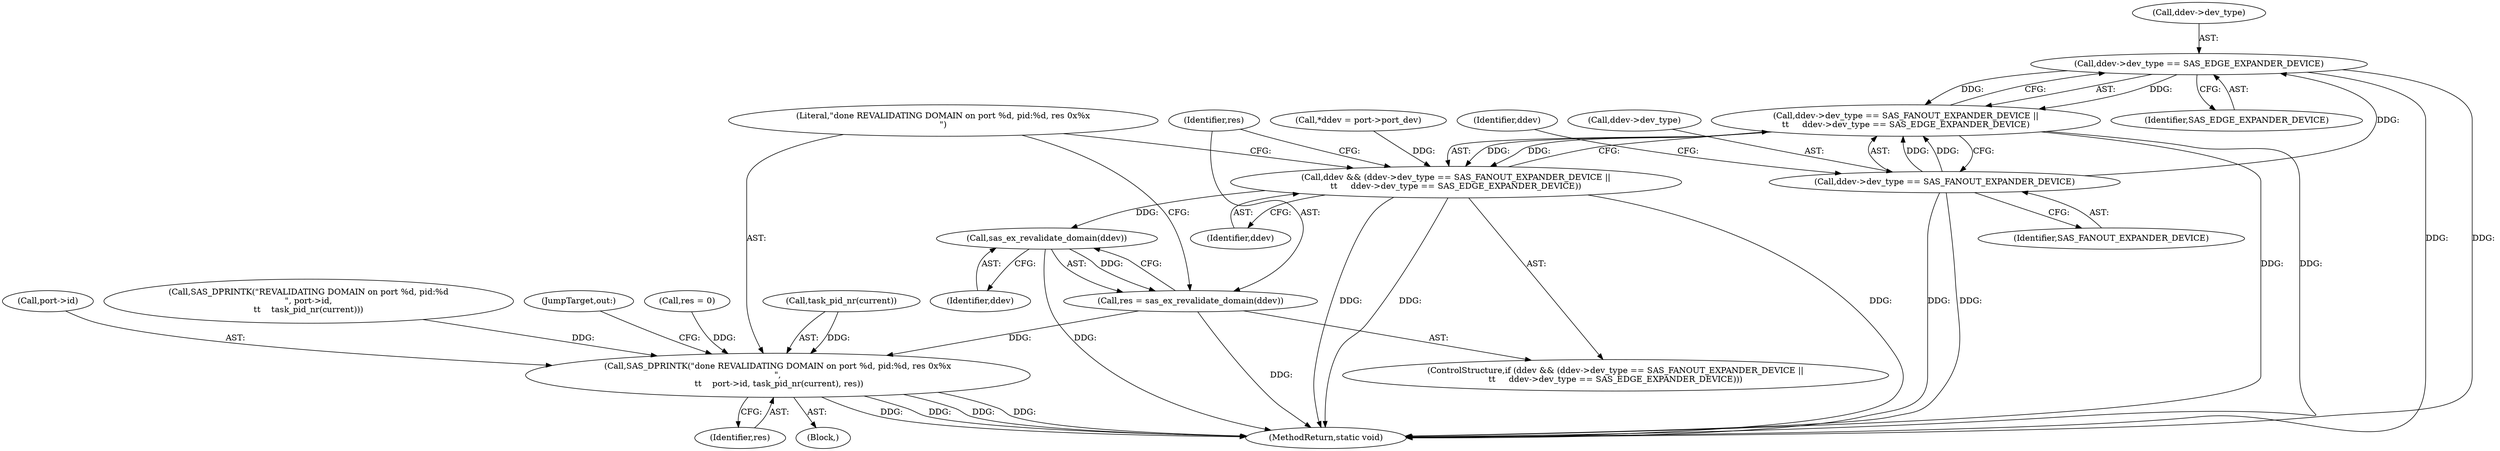 digraph "0_linux_0558f33c06bb910e2879e355192227a8e8f0219d_5@pointer" {
"1000176" [label="(Call,ddev->dev_type == SAS_EDGE_EXPANDER_DEVICE)"];
"1000171" [label="(Call,ddev->dev_type == SAS_FANOUT_EXPANDER_DEVICE)"];
"1000170" [label="(Call,ddev->dev_type == SAS_FANOUT_EXPANDER_DEVICE ||\n\t\t     ddev->dev_type == SAS_EDGE_EXPANDER_DEVICE)"];
"1000168" [label="(Call,ddev && (ddev->dev_type == SAS_FANOUT_EXPANDER_DEVICE ||\n\t\t     ddev->dev_type == SAS_EDGE_EXPANDER_DEVICE))"];
"1000183" [label="(Call,sas_ex_revalidate_domain(ddev))"];
"1000181" [label="(Call,res = sas_ex_revalidate_domain(ddev))"];
"1000185" [label="(Call,SAS_DPRINTK(\"done REVALIDATING DOMAIN on port %d, pid:%d, res 0x%x\n\",\n \t\t    port->id, task_pid_nr(current), res))"];
"1000182" [label="(Identifier,res)"];
"1000170" [label="(Call,ddev->dev_type == SAS_FANOUT_EXPANDER_DEVICE ||\n\t\t     ddev->dev_type == SAS_EDGE_EXPANDER_DEVICE)"];
"1000177" [label="(Call,ddev->dev_type)"];
"1000178" [label="(Identifier,ddev)"];
"1000169" [label="(Identifier,ddev)"];
"1000184" [label="(Identifier,ddev)"];
"1000172" [label="(Call,ddev->dev_type)"];
"1000175" [label="(Identifier,SAS_FANOUT_EXPANDER_DEVICE)"];
"1000187" [label="(Call,port->id)"];
"1000126" [label="(Call,*ddev = port->port_dev)"];
"1000160" [label="(Call,SAS_DPRINTK(\"REVALIDATING DOMAIN on port %d, pid:%d\n\", port->id,\n\t\t    task_pid_nr(current)))"];
"1000190" [label="(Call,task_pid_nr(current))"];
"1000176" [label="(Call,ddev->dev_type == SAS_EDGE_EXPANDER_DEVICE)"];
"1000193" [label="(JumpTarget,out:)"];
"1000105" [label="(Call,res = 0)"];
"1000192" [label="(Identifier,res)"];
"1000183" [label="(Call,sas_ex_revalidate_domain(ddev))"];
"1000180" [label="(Identifier,SAS_EDGE_EXPANDER_DEVICE)"];
"1000103" [label="(Block,)"];
"1000205" [label="(MethodReturn,static void)"];
"1000167" [label="(ControlStructure,if (ddev && (ddev->dev_type == SAS_FANOUT_EXPANDER_DEVICE ||\n\t\t     ddev->dev_type == SAS_EDGE_EXPANDER_DEVICE)))"];
"1000171" [label="(Call,ddev->dev_type == SAS_FANOUT_EXPANDER_DEVICE)"];
"1000168" [label="(Call,ddev && (ddev->dev_type == SAS_FANOUT_EXPANDER_DEVICE ||\n\t\t     ddev->dev_type == SAS_EDGE_EXPANDER_DEVICE))"];
"1000185" [label="(Call,SAS_DPRINTK(\"done REVALIDATING DOMAIN on port %d, pid:%d, res 0x%x\n\",\n \t\t    port->id, task_pid_nr(current), res))"];
"1000181" [label="(Call,res = sas_ex_revalidate_domain(ddev))"];
"1000186" [label="(Literal,\"done REVALIDATING DOMAIN on port %d, pid:%d, res 0x%x\n\")"];
"1000176" -> "1000170"  [label="AST: "];
"1000176" -> "1000180"  [label="CFG: "];
"1000177" -> "1000176"  [label="AST: "];
"1000180" -> "1000176"  [label="AST: "];
"1000170" -> "1000176"  [label="CFG: "];
"1000176" -> "1000205"  [label="DDG: "];
"1000176" -> "1000205"  [label="DDG: "];
"1000176" -> "1000170"  [label="DDG: "];
"1000176" -> "1000170"  [label="DDG: "];
"1000171" -> "1000176"  [label="DDG: "];
"1000171" -> "1000170"  [label="AST: "];
"1000171" -> "1000175"  [label="CFG: "];
"1000172" -> "1000171"  [label="AST: "];
"1000175" -> "1000171"  [label="AST: "];
"1000178" -> "1000171"  [label="CFG: "];
"1000170" -> "1000171"  [label="CFG: "];
"1000171" -> "1000205"  [label="DDG: "];
"1000171" -> "1000205"  [label="DDG: "];
"1000171" -> "1000170"  [label="DDG: "];
"1000171" -> "1000170"  [label="DDG: "];
"1000170" -> "1000168"  [label="AST: "];
"1000168" -> "1000170"  [label="CFG: "];
"1000170" -> "1000205"  [label="DDG: "];
"1000170" -> "1000205"  [label="DDG: "];
"1000170" -> "1000168"  [label="DDG: "];
"1000170" -> "1000168"  [label="DDG: "];
"1000168" -> "1000167"  [label="AST: "];
"1000168" -> "1000169"  [label="CFG: "];
"1000169" -> "1000168"  [label="AST: "];
"1000182" -> "1000168"  [label="CFG: "];
"1000186" -> "1000168"  [label="CFG: "];
"1000168" -> "1000205"  [label="DDG: "];
"1000168" -> "1000205"  [label="DDG: "];
"1000168" -> "1000205"  [label="DDG: "];
"1000126" -> "1000168"  [label="DDG: "];
"1000168" -> "1000183"  [label="DDG: "];
"1000183" -> "1000181"  [label="AST: "];
"1000183" -> "1000184"  [label="CFG: "];
"1000184" -> "1000183"  [label="AST: "];
"1000181" -> "1000183"  [label="CFG: "];
"1000183" -> "1000205"  [label="DDG: "];
"1000183" -> "1000181"  [label="DDG: "];
"1000181" -> "1000167"  [label="AST: "];
"1000182" -> "1000181"  [label="AST: "];
"1000186" -> "1000181"  [label="CFG: "];
"1000181" -> "1000205"  [label="DDG: "];
"1000181" -> "1000185"  [label="DDG: "];
"1000185" -> "1000103"  [label="AST: "];
"1000185" -> "1000192"  [label="CFG: "];
"1000186" -> "1000185"  [label="AST: "];
"1000187" -> "1000185"  [label="AST: "];
"1000190" -> "1000185"  [label="AST: "];
"1000192" -> "1000185"  [label="AST: "];
"1000193" -> "1000185"  [label="CFG: "];
"1000185" -> "1000205"  [label="DDG: "];
"1000185" -> "1000205"  [label="DDG: "];
"1000185" -> "1000205"  [label="DDG: "];
"1000185" -> "1000205"  [label="DDG: "];
"1000160" -> "1000185"  [label="DDG: "];
"1000190" -> "1000185"  [label="DDG: "];
"1000105" -> "1000185"  [label="DDG: "];
}
